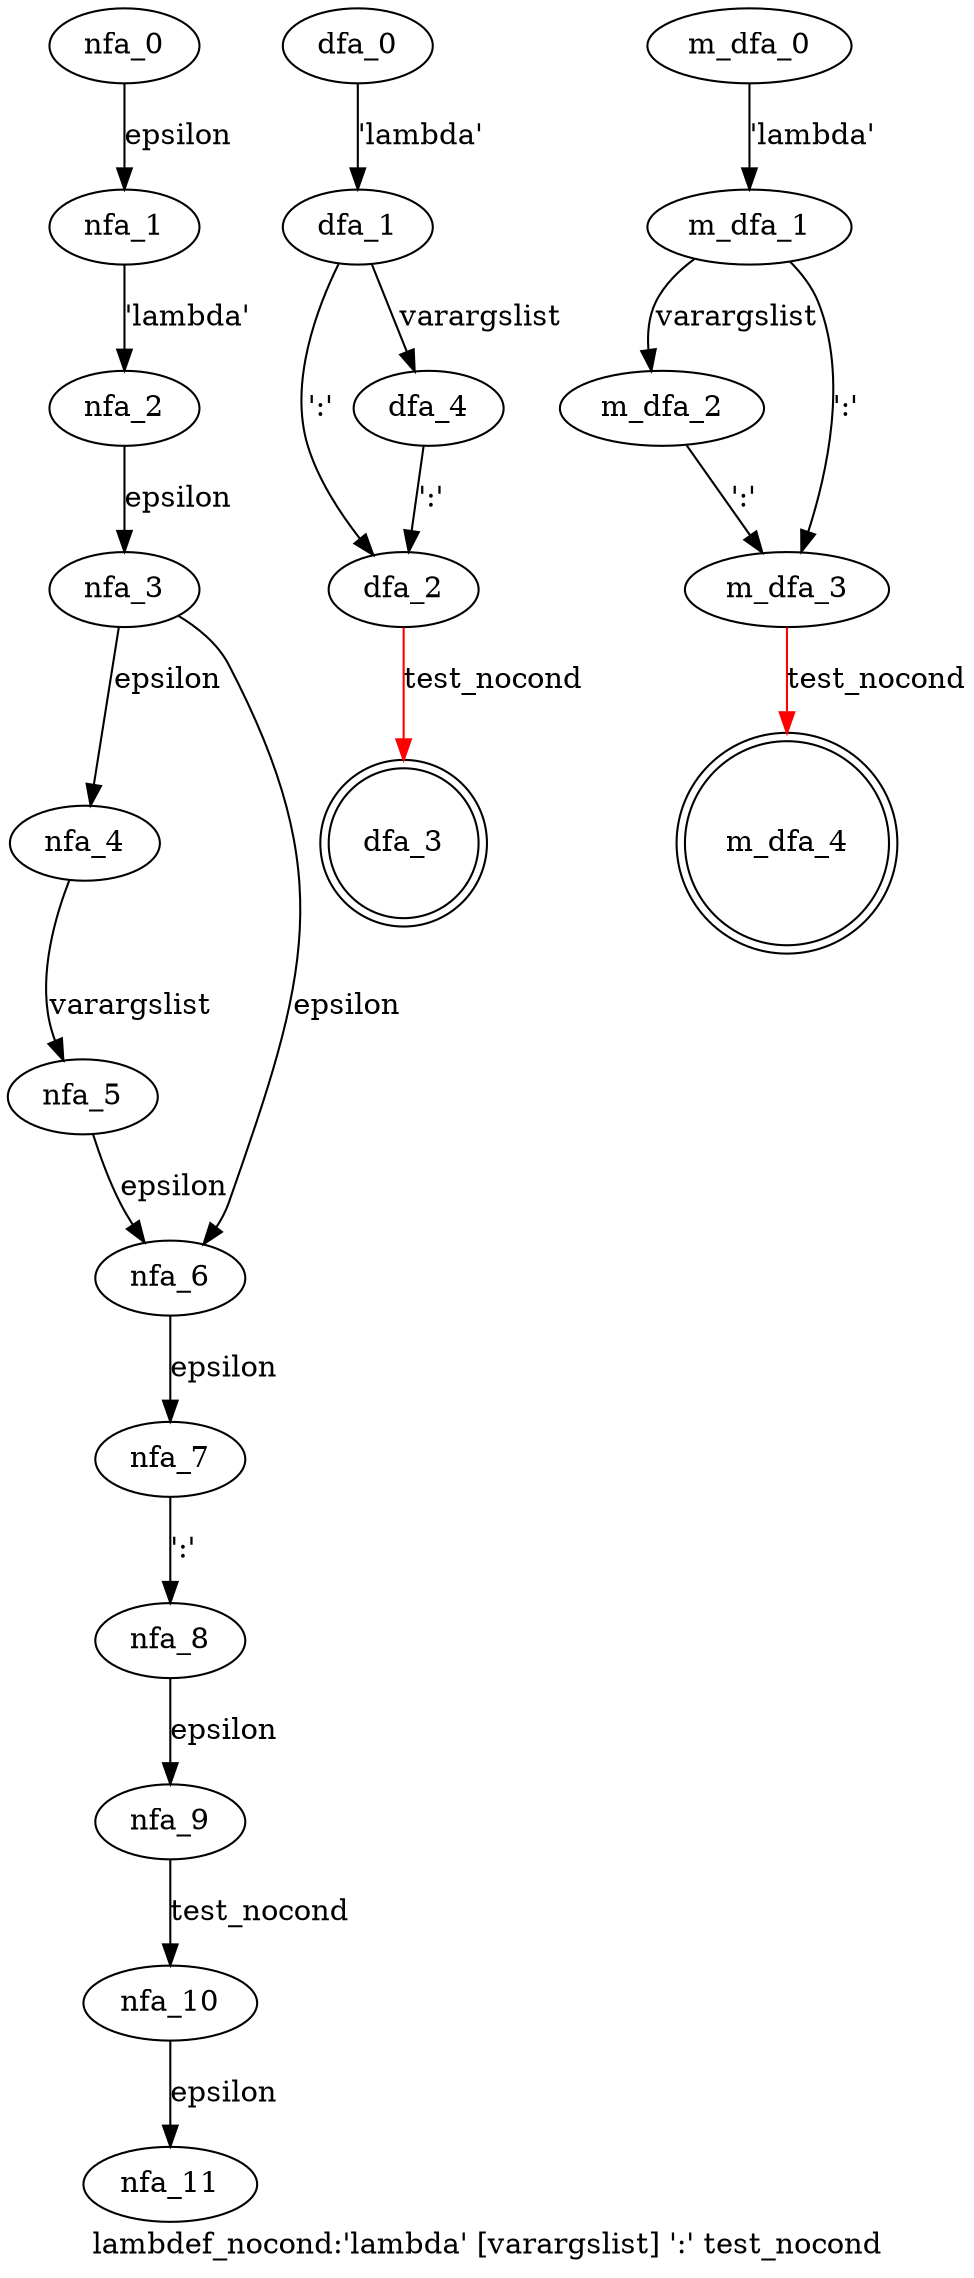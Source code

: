 digraph lambdef_nocond {
 graph[label="lambdef_nocond:'lambda' [varargslist] ':' test_nocond"]
 subgraph lambdef_nocond_nfa {
  nfa_0->nfa_1[label="epsilon"]
  nfa_1->nfa_2[label="'lambda'"]
  nfa_2->nfa_3[label="epsilon"]
  nfa_3->nfa_4[label="epsilon"]
  nfa_4->nfa_5[label="varargslist"]
  nfa_5->nfa_6[label="epsilon"]
  nfa_6->nfa_7[label="epsilon"]
  nfa_7->nfa_8[label="':'"]
  nfa_8->nfa_9[label="epsilon"]
  nfa_9->nfa_10[label="test_nocond"]
  nfa_10->nfa_11[label="epsilon"]
  nfa_3->nfa_6[label="epsilon"]
  }
 subgraph lambdef_nocond_dfa {
  dfa_0->dfa_1[label="'lambda'"]
  dfa_1->dfa_2[label="':'"]
  dfa_2->dfa_3[label="test_nocond",color=red]
  dfa_1->dfa_4[label="varargslist"]
  dfa_4->dfa_2[label="':'"]
  dfa_3[shape=doublecircle]
  }
 subgraph lambdef_nocond_m_dfa {
  m_dfa_0->m_dfa_1[label="'lambda'"]
  m_dfa_1->m_dfa_2[label="varargslist"]
  m_dfa_2->m_dfa_3[label="':'"]
  m_dfa_3->m_dfa_4[label="test_nocond",color=red]
  m_dfa_1->m_dfa_3[label="':'"]
  m_dfa_4[shape=doublecircle]
  }
}
